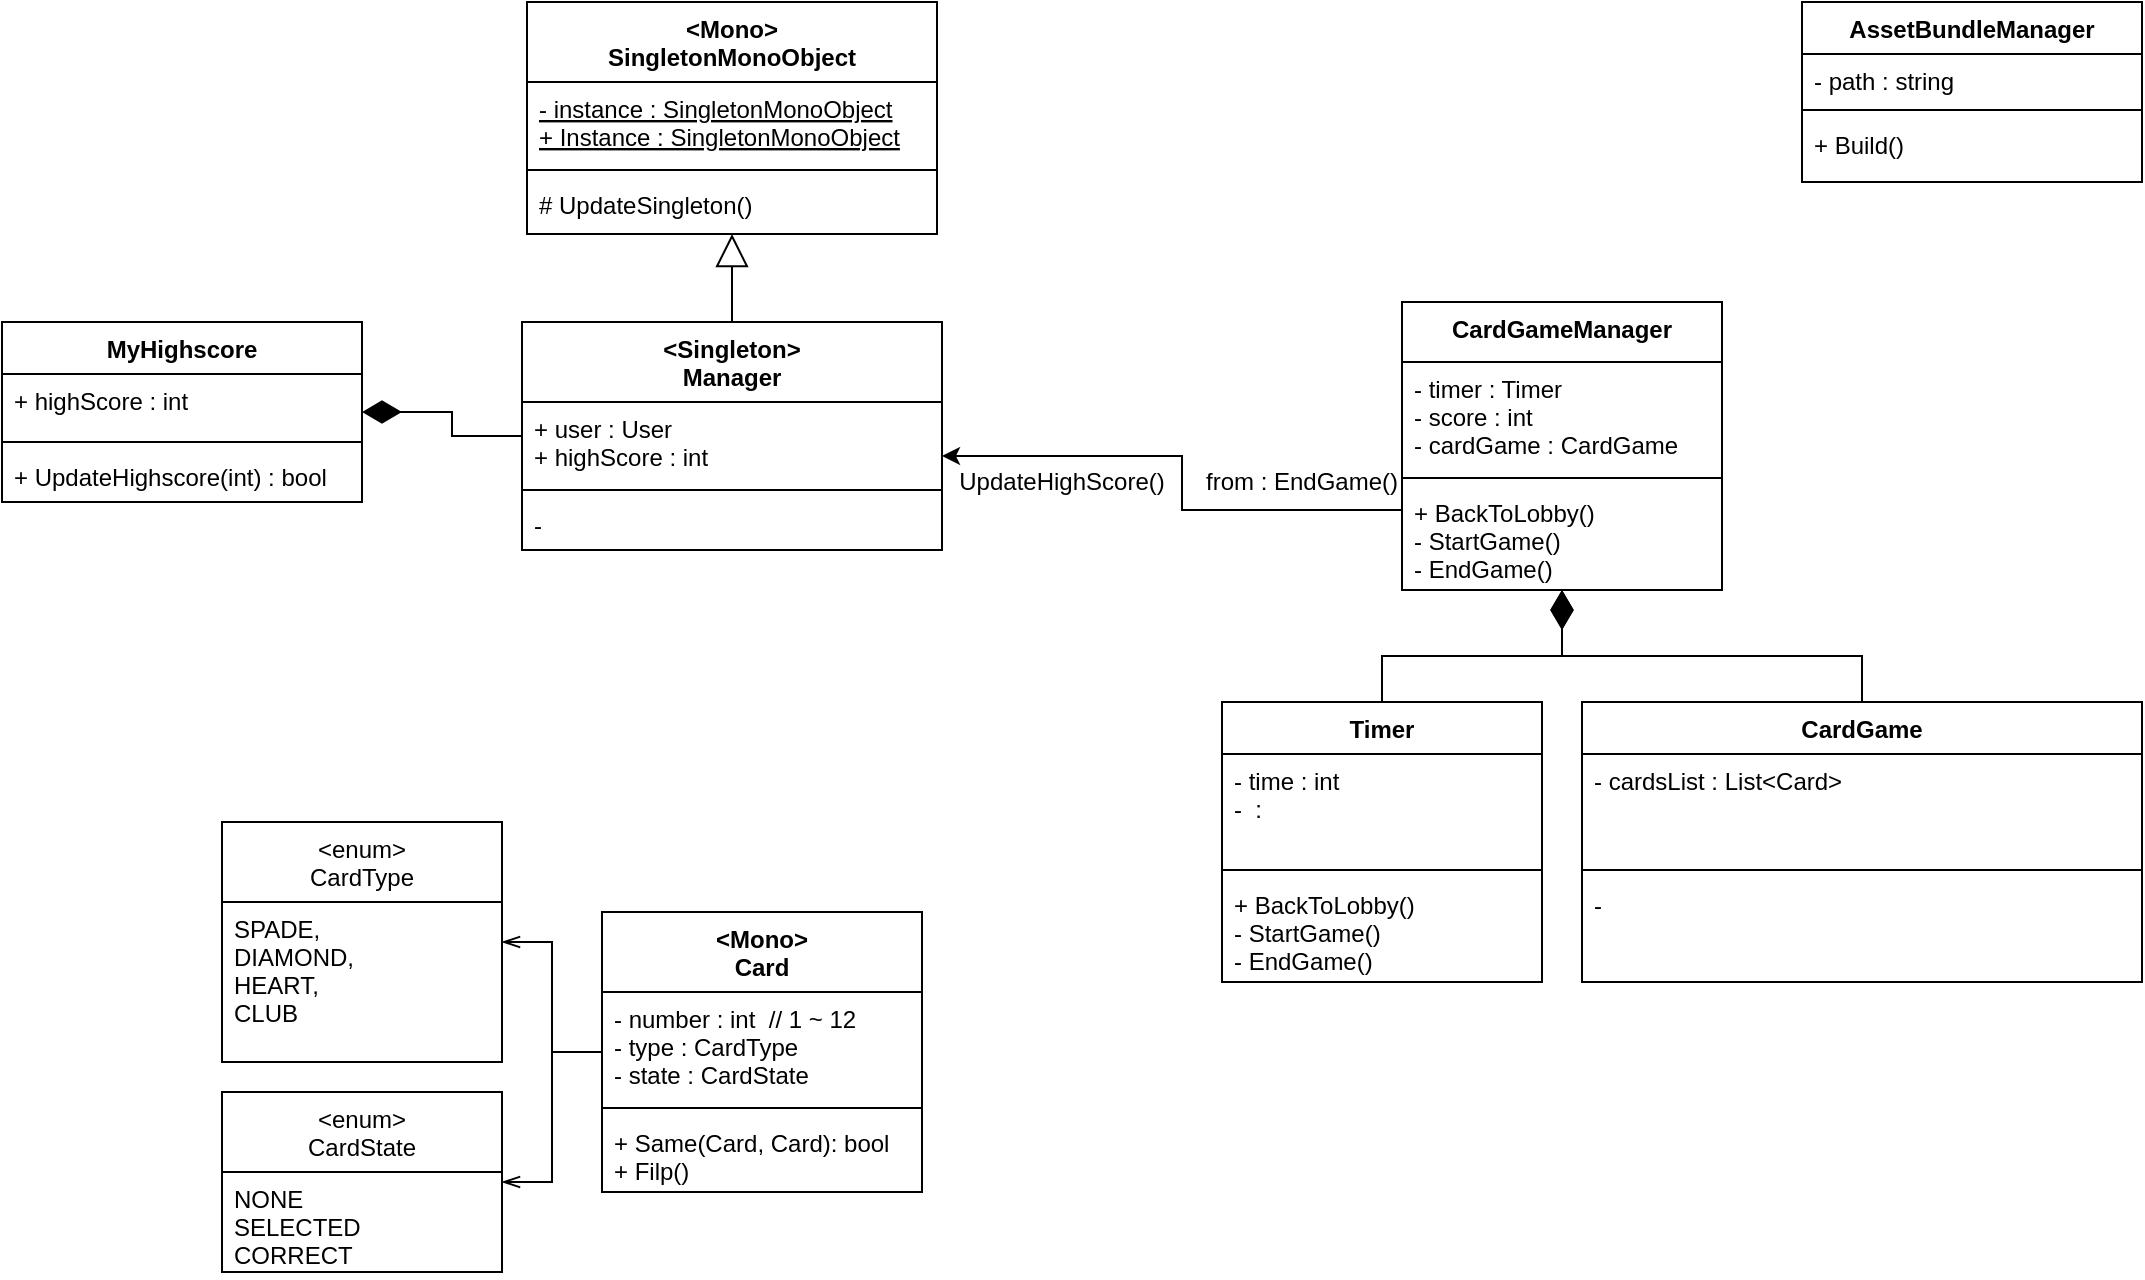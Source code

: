 <mxfile version="14.1.8" type="device"><diagram id="bG4gAQslsT_7XooCx_jA" name="페이지-1"><mxGraphModel dx="2062" dy="559" grid="1" gridSize="10" guides="1" tooltips="1" connect="1" arrows="1" fold="1" page="1" pageScale="1" pageWidth="827" pageHeight="1169" math="0" shadow="0"><root><mxCell id="0"/><mxCell id="1" parent="0"/><mxCell id="wu3zEtKz61xa99x3gUw9-1" value="&lt;Singleton&gt;&#10;Manager" style="swimlane;fontStyle=1;align=center;verticalAlign=top;childLayout=stackLayout;horizontal=1;startSize=40;horizontalStack=0;resizeParent=1;resizeParentMax=0;resizeLast=0;collapsible=1;marginBottom=0;" parent="1" vertex="1"><mxGeometry x="-190" y="180" width="210" height="114" as="geometry"/></mxCell><mxCell id="ZsnT0KATN7C7ApbCsPo7-5" value="+ user : User&#10;+ highScore : int&#10;" style="text;strokeColor=none;fillColor=none;align=left;verticalAlign=top;spacingLeft=4;spacingRight=4;overflow=hidden;rotatable=0;points=[[0,0.5],[1,0.5]];portConstraint=eastwest;fontStyle=0" parent="wu3zEtKz61xa99x3gUw9-1" vertex="1"><mxGeometry y="40" width="210" height="40" as="geometry"/></mxCell><mxCell id="wu3zEtKz61xa99x3gUw9-3" value="" style="line;strokeWidth=1;fillColor=none;align=left;verticalAlign=middle;spacingTop=-1;spacingLeft=3;spacingRight=3;rotatable=0;labelPosition=right;points=[];portConstraint=eastwest;" parent="wu3zEtKz61xa99x3gUw9-1" vertex="1"><mxGeometry y="80" width="210" height="8" as="geometry"/></mxCell><mxCell id="wu3zEtKz61xa99x3gUw9-4" value="-" style="text;strokeColor=none;fillColor=none;align=left;verticalAlign=top;spacingLeft=4;spacingRight=4;overflow=hidden;rotatable=0;points=[[0,0.5],[1,0.5]];portConstraint=eastwest;" parent="wu3zEtKz61xa99x3gUw9-1" vertex="1"><mxGeometry y="88" width="210" height="26" as="geometry"/></mxCell><mxCell id="wu3zEtKz61xa99x3gUw9-47" style="edgeStyle=orthogonalEdgeStyle;rounded=0;orthogonalLoop=1;jettySize=auto;html=1;endArrow=diamondThin;endFill=1;strokeWidth=1;endSize=17;" parent="1" source="wu3zEtKz61xa99x3gUw9-42" target="wu3zEtKz61xa99x3gUw9-5" edge="1"><mxGeometry relative="1" as="geometry"><mxPoint x="470" y="130" as="targetPoint"/></mxGeometry></mxCell><mxCell id="wu3zEtKz61xa99x3gUw9-5" value="CardGameManager" style="swimlane;fontStyle=1;align=center;verticalAlign=top;childLayout=stackLayout;horizontal=1;startSize=30;horizontalStack=0;resizeParent=1;resizeParentMax=0;resizeLast=0;collapsible=1;marginBottom=0;" parent="1" vertex="1"><mxGeometry x="250" y="170" width="160" height="144" as="geometry"/></mxCell><mxCell id="wu3zEtKz61xa99x3gUw9-6" value="- timer : Timer&#10;- score : int&#10;- cardGame : CardGame" style="text;strokeColor=none;fillColor=none;align=left;verticalAlign=top;spacingLeft=4;spacingRight=4;overflow=hidden;rotatable=0;points=[[0,0.5],[1,0.5]];portConstraint=eastwest;" parent="wu3zEtKz61xa99x3gUw9-5" vertex="1"><mxGeometry y="30" width="160" height="54" as="geometry"/></mxCell><mxCell id="wu3zEtKz61xa99x3gUw9-7" value="" style="line;strokeWidth=1;fillColor=none;align=left;verticalAlign=middle;spacingTop=-1;spacingLeft=3;spacingRight=3;rotatable=0;labelPosition=right;points=[];portConstraint=eastwest;" parent="wu3zEtKz61xa99x3gUw9-5" vertex="1"><mxGeometry y="84" width="160" height="8" as="geometry"/></mxCell><mxCell id="wu3zEtKz61xa99x3gUw9-8" value="+ BackToLobby()&#10;- StartGame()&#10;- EndGame()" style="text;strokeColor=none;fillColor=none;align=left;verticalAlign=top;spacingLeft=4;spacingRight=4;overflow=hidden;rotatable=0;points=[[0,0.5],[1,0.5]];portConstraint=eastwest;" parent="wu3zEtKz61xa99x3gUw9-5" vertex="1"><mxGeometry y="92" width="160" height="52" as="geometry"/></mxCell><mxCell id="wu3zEtKz61xa99x3gUw9-55" style="edgeStyle=orthogonalEdgeStyle;rounded=0;orthogonalLoop=1;jettySize=auto;html=1;endArrow=openThin;endFill=0;endSize=7;strokeWidth=1;" parent="1" source="wu3zEtKz61xa99x3gUw9-14" target="wu3zEtKz61xa99x3gUw9-38" edge="1"><mxGeometry relative="1" as="geometry"/></mxCell><mxCell id="wu3zEtKz61xa99x3gUw9-56" style="edgeStyle=orthogonalEdgeStyle;rounded=0;orthogonalLoop=1;jettySize=auto;html=1;endArrow=openThin;endFill=0;endSize=7;strokeWidth=1;" parent="1" source="wu3zEtKz61xa99x3gUw9-14" target="wu3zEtKz61xa99x3gUw9-53" edge="1"><mxGeometry relative="1" as="geometry"/></mxCell><mxCell id="wu3zEtKz61xa99x3gUw9-14" value="&lt;Mono&gt;&#10;Card" style="swimlane;fontStyle=1;align=center;verticalAlign=top;childLayout=stackLayout;horizontal=1;startSize=40;horizontalStack=0;resizeParent=1;resizeParentMax=0;resizeLast=0;collapsible=1;marginBottom=0;" parent="1" vertex="1"><mxGeometry x="-150" y="475" width="160" height="140" as="geometry"/></mxCell><mxCell id="wu3zEtKz61xa99x3gUw9-15" value="- number : int  // 1 ~ 12&#10;- type : CardType&#10;- state : CardState" style="text;strokeColor=none;fillColor=none;align=left;verticalAlign=top;spacingLeft=4;spacingRight=4;overflow=hidden;rotatable=0;points=[[0,0.5],[1,0.5]];portConstraint=eastwest;" parent="wu3zEtKz61xa99x3gUw9-14" vertex="1"><mxGeometry y="40" width="160" height="54" as="geometry"/></mxCell><mxCell id="wu3zEtKz61xa99x3gUw9-16" value="" style="line;strokeWidth=1;fillColor=none;align=left;verticalAlign=middle;spacingTop=-1;spacingLeft=3;spacingRight=3;rotatable=0;labelPosition=right;points=[];portConstraint=eastwest;" parent="wu3zEtKz61xa99x3gUw9-14" vertex="1"><mxGeometry y="94" width="160" height="8" as="geometry"/></mxCell><mxCell id="wu3zEtKz61xa99x3gUw9-17" value="+ Same(Card, Card): bool&#10;+ Filp()" style="text;strokeColor=none;fillColor=none;align=left;verticalAlign=top;spacingLeft=4;spacingRight=4;overflow=hidden;rotatable=0;points=[[0,0.5],[1,0.5]];portConstraint=eastwest;" parent="wu3zEtKz61xa99x3gUw9-14" vertex="1"><mxGeometry y="102" width="160" height="38" as="geometry"/></mxCell><mxCell id="wu3zEtKz61xa99x3gUw9-38" value="&lt;enum&gt;&#10;CardType" style="swimlane;fontStyle=0;childLayout=stackLayout;horizontal=1;startSize=40;fillColor=none;horizontalStack=0;resizeParent=1;resizeParentMax=0;resizeLast=0;collapsible=1;marginBottom=0;" parent="1" vertex="1"><mxGeometry x="-340" y="430" width="140" height="120" as="geometry"/></mxCell><mxCell id="wu3zEtKz61xa99x3gUw9-39" value="SPADE,&#10;DIAMOND,&#10;HEART,&#10;CLUB" style="text;strokeColor=none;fillColor=none;align=left;verticalAlign=top;spacingLeft=4;spacingRight=4;overflow=hidden;rotatable=0;points=[[0,0.5],[1,0.5]];portConstraint=eastwest;" parent="wu3zEtKz61xa99x3gUw9-38" vertex="1"><mxGeometry y="40" width="140" height="80" as="geometry"/></mxCell><mxCell id="wu3zEtKz61xa99x3gUw9-42" value="Timer" style="swimlane;fontStyle=1;align=center;verticalAlign=top;childLayout=stackLayout;horizontal=1;startSize=26;horizontalStack=0;resizeParent=1;resizeParentMax=0;resizeLast=0;collapsible=1;marginBottom=0;" parent="1" vertex="1"><mxGeometry x="160" y="370" width="160" height="140" as="geometry"/></mxCell><mxCell id="wu3zEtKz61xa99x3gUw9-43" value="- time : int&#10;-  : " style="text;strokeColor=none;fillColor=none;align=left;verticalAlign=top;spacingLeft=4;spacingRight=4;overflow=hidden;rotatable=0;points=[[0,0.5],[1,0.5]];portConstraint=eastwest;" parent="wu3zEtKz61xa99x3gUw9-42" vertex="1"><mxGeometry y="26" width="160" height="54" as="geometry"/></mxCell><mxCell id="wu3zEtKz61xa99x3gUw9-44" value="" style="line;strokeWidth=1;fillColor=none;align=left;verticalAlign=middle;spacingTop=-1;spacingLeft=3;spacingRight=3;rotatable=0;labelPosition=right;points=[];portConstraint=eastwest;" parent="wu3zEtKz61xa99x3gUw9-42" vertex="1"><mxGeometry y="80" width="160" height="8" as="geometry"/></mxCell><mxCell id="wu3zEtKz61xa99x3gUw9-45" value="+ BackToLobby()&#10;- StartGame()&#10;- EndGame()" style="text;strokeColor=none;fillColor=none;align=left;verticalAlign=top;spacingLeft=4;spacingRight=4;overflow=hidden;rotatable=0;points=[[0,0.5],[1,0.5]];portConstraint=eastwest;" parent="wu3zEtKz61xa99x3gUw9-42" vertex="1"><mxGeometry y="88" width="160" height="52" as="geometry"/></mxCell><mxCell id="wu3zEtKz61xa99x3gUw9-48" value="CardGame" style="swimlane;fontStyle=1;align=center;verticalAlign=top;childLayout=stackLayout;horizontal=1;startSize=26;horizontalStack=0;resizeParent=1;resizeParentMax=0;resizeLast=0;collapsible=1;marginBottom=0;" parent="1" vertex="1"><mxGeometry x="340" y="370" width="280" height="140" as="geometry"/></mxCell><mxCell id="wu3zEtKz61xa99x3gUw9-49" value="- cardsList : List&lt;Card&gt;&#10;&#10;" style="text;strokeColor=none;fillColor=none;align=left;verticalAlign=top;spacingLeft=4;spacingRight=4;overflow=hidden;rotatable=0;points=[[0,0.5],[1,0.5]];portConstraint=eastwest;" parent="wu3zEtKz61xa99x3gUw9-48" vertex="1"><mxGeometry y="26" width="280" height="54" as="geometry"/></mxCell><mxCell id="wu3zEtKz61xa99x3gUw9-50" value="" style="line;strokeWidth=1;fillColor=none;align=left;verticalAlign=middle;spacingTop=-1;spacingLeft=3;spacingRight=3;rotatable=0;labelPosition=right;points=[];portConstraint=eastwest;" parent="wu3zEtKz61xa99x3gUw9-48" vertex="1"><mxGeometry y="80" width="280" height="8" as="geometry"/></mxCell><mxCell id="wu3zEtKz61xa99x3gUw9-51" value="- " style="text;strokeColor=none;fillColor=none;align=left;verticalAlign=top;spacingLeft=4;spacingRight=4;overflow=hidden;rotatable=0;points=[[0,0.5],[1,0.5]];portConstraint=eastwest;" parent="wu3zEtKz61xa99x3gUw9-48" vertex="1"><mxGeometry y="88" width="280" height="52" as="geometry"/></mxCell><mxCell id="wu3zEtKz61xa99x3gUw9-52" style="edgeStyle=orthogonalEdgeStyle;rounded=0;orthogonalLoop=1;jettySize=auto;html=1;endArrow=diamondThin;endFill=1;strokeWidth=1;endSize=17;" parent="1" source="wu3zEtKz61xa99x3gUw9-48" target="wu3zEtKz61xa99x3gUw9-5" edge="1"><mxGeometry relative="1" as="geometry"><mxPoint x="420" y="230" as="sourcePoint"/><mxPoint x="470" y="330" as="targetPoint"/><Array as="points"/></mxGeometry></mxCell><mxCell id="wu3zEtKz61xa99x3gUw9-53" value="&lt;enum&gt;&#10;CardState" style="swimlane;fontStyle=0;childLayout=stackLayout;horizontal=1;startSize=40;fillColor=none;horizontalStack=0;resizeParent=1;resizeParentMax=0;resizeLast=0;collapsible=1;marginBottom=0;" parent="1" vertex="1"><mxGeometry x="-340" y="565" width="140" height="90" as="geometry"/></mxCell><mxCell id="wu3zEtKz61xa99x3gUw9-54" value="NONE&#10;SELECTED&#10;CORRECT&#10;" style="text;strokeColor=none;fillColor=none;align=left;verticalAlign=top;spacingLeft=4;spacingRight=4;overflow=hidden;rotatable=0;points=[[0,0.5],[1,0.5]];portConstraint=eastwest;" parent="wu3zEtKz61xa99x3gUw9-53" vertex="1"><mxGeometry y="40" width="140" height="50" as="geometry"/></mxCell><mxCell id="wu3zEtKz61xa99x3gUw9-58" value="MyHighscore" style="swimlane;fontStyle=1;align=center;verticalAlign=top;childLayout=stackLayout;horizontal=1;startSize=26;horizontalStack=0;resizeParent=1;resizeParentMax=0;resizeLast=0;collapsible=1;marginBottom=0;" parent="1" vertex="1"><mxGeometry x="-450" y="180" width="180" height="90" as="geometry"/></mxCell><mxCell id="wu3zEtKz61xa99x3gUw9-59" value="+ highScore : int&#10;" style="text;strokeColor=none;fillColor=none;align=left;verticalAlign=top;spacingLeft=4;spacingRight=4;overflow=hidden;rotatable=0;points=[[0,0.5],[1,0.5]];portConstraint=eastwest;" parent="wu3zEtKz61xa99x3gUw9-58" vertex="1"><mxGeometry y="26" width="180" height="30" as="geometry"/></mxCell><mxCell id="wu3zEtKz61xa99x3gUw9-60" value="" style="line;strokeWidth=1;fillColor=none;align=left;verticalAlign=middle;spacingTop=-1;spacingLeft=3;spacingRight=3;rotatable=0;labelPosition=right;points=[];portConstraint=eastwest;" parent="wu3zEtKz61xa99x3gUw9-58" vertex="1"><mxGeometry y="56" width="180" height="8" as="geometry"/></mxCell><mxCell id="wu3zEtKz61xa99x3gUw9-61" value="+ UpdateHighscore(int) : bool" style="text;strokeColor=none;fillColor=none;align=left;verticalAlign=top;spacingLeft=4;spacingRight=4;overflow=hidden;rotatable=0;points=[[0,0.5],[1,0.5]];portConstraint=eastwest;" parent="wu3zEtKz61xa99x3gUw9-58" vertex="1"><mxGeometry y="64" width="180" height="26" as="geometry"/></mxCell><mxCell id="wu3zEtKz61xa99x3gUw9-62" style="edgeStyle=orthogonalEdgeStyle;rounded=0;orthogonalLoop=1;jettySize=auto;html=1;endArrow=diamondThin;endFill=1;strokeWidth=1;endSize=17;" parent="1" source="wu3zEtKz61xa99x3gUw9-1" target="wu3zEtKz61xa99x3gUw9-58" edge="1"><mxGeometry relative="1" as="geometry"><mxPoint x="230" y="420" as="sourcePoint"/><mxPoint x="80" y="320" as="targetPoint"/><Array as="points"/></mxGeometry></mxCell><mxCell id="ZsnT0KATN7C7ApbCsPo7-1" value="AssetBundleManager" style="swimlane;fontStyle=1;align=center;verticalAlign=top;childLayout=stackLayout;horizontal=1;startSize=26;horizontalStack=0;resizeParent=1;resizeParentMax=0;resizeLast=0;collapsible=1;marginBottom=0;" parent="1" vertex="1"><mxGeometry x="450" y="20" width="170" height="90" as="geometry"/></mxCell><mxCell id="ZsnT0KATN7C7ApbCsPo7-2" value="- path : string&#10;&#10;" style="text;strokeColor=none;fillColor=none;align=left;verticalAlign=top;spacingLeft=4;spacingRight=4;overflow=hidden;rotatable=0;points=[[0,0.5],[1,0.5]];portConstraint=eastwest;" parent="ZsnT0KATN7C7ApbCsPo7-1" vertex="1"><mxGeometry y="26" width="170" height="24" as="geometry"/></mxCell><mxCell id="ZsnT0KATN7C7ApbCsPo7-3" value="" style="line;strokeWidth=1;fillColor=none;align=left;verticalAlign=middle;spacingTop=-1;spacingLeft=3;spacingRight=3;rotatable=0;labelPosition=right;points=[];portConstraint=eastwest;" parent="ZsnT0KATN7C7ApbCsPo7-1" vertex="1"><mxGeometry y="50" width="170" height="8" as="geometry"/></mxCell><mxCell id="ZsnT0KATN7C7ApbCsPo7-4" value="+ Build()" style="text;strokeColor=none;fillColor=none;align=left;verticalAlign=top;spacingLeft=4;spacingRight=4;overflow=hidden;rotatable=0;points=[[0,0.5],[1,0.5]];portConstraint=eastwest;" parent="ZsnT0KATN7C7ApbCsPo7-1" vertex="1"><mxGeometry y="58" width="170" height="32" as="geometry"/></mxCell><mxCell id="ZsnT0KATN7C7ApbCsPo7-6" style="edgeStyle=orthogonalEdgeStyle;rounded=0;orthogonalLoop=1;jettySize=auto;html=1;" parent="1" source="wu3zEtKz61xa99x3gUw9-8" target="wu3zEtKz61xa99x3gUw9-1" edge="1"><mxGeometry relative="1" as="geometry"><mxPoint x="100" y="230" as="targetPoint"/><Array as="points"><mxPoint x="140" y="274"/><mxPoint x="140" y="247"/></Array></mxGeometry></mxCell><mxCell id="ZsnT0KATN7C7ApbCsPo7-7" value="from : EndGame()" style="text;html=1;strokeColor=none;fillColor=none;align=center;verticalAlign=middle;whiteSpace=wrap;rounded=0;" parent="1" vertex="1"><mxGeometry x="150" y="250" width="100" height="20" as="geometry"/></mxCell><mxCell id="ZsnT0KATN7C7ApbCsPo7-8" value="UpdateHighScore()" style="text;html=1;strokeColor=none;fillColor=none;align=center;verticalAlign=middle;whiteSpace=wrap;rounded=0;" parent="1" vertex="1"><mxGeometry x="30" y="250" width="100" height="20" as="geometry"/></mxCell><mxCell id="H4jMns48JQdntkyhi5ka-1" value="&lt;Mono&gt;&#10;SingletonMonoObject" style="swimlane;fontStyle=1;align=center;verticalAlign=top;childLayout=stackLayout;horizontal=1;startSize=40;horizontalStack=0;resizeParent=1;resizeParentMax=0;resizeLast=0;collapsible=1;marginBottom=0;" vertex="1" parent="1"><mxGeometry x="-187.5" y="20" width="205" height="116" as="geometry"/></mxCell><mxCell id="H4jMns48JQdntkyhi5ka-2" value="- instance : SingletonMonoObject&#10;+ Instance : SingletonMonoObject" style="text;strokeColor=none;fillColor=none;align=left;verticalAlign=top;spacingLeft=4;spacingRight=4;overflow=hidden;rotatable=0;points=[[0,0.5],[1,0.5]];portConstraint=eastwest;fontStyle=4" vertex="1" parent="H4jMns48JQdntkyhi5ka-1"><mxGeometry y="40" width="205" height="40" as="geometry"/></mxCell><mxCell id="H4jMns48JQdntkyhi5ka-3" value="" style="line;strokeWidth=1;fillColor=none;align=left;verticalAlign=middle;spacingTop=-1;spacingLeft=3;spacingRight=3;rotatable=0;labelPosition=right;points=[];portConstraint=eastwest;" vertex="1" parent="H4jMns48JQdntkyhi5ka-1"><mxGeometry y="80" width="205" height="8" as="geometry"/></mxCell><mxCell id="H4jMns48JQdntkyhi5ka-4" value="# UpdateSingleton()" style="text;strokeColor=none;fillColor=none;align=left;verticalAlign=top;spacingLeft=4;spacingRight=4;overflow=hidden;rotatable=0;points=[[0,0.5],[1,0.5]];portConstraint=eastwest;" vertex="1" parent="H4jMns48JQdntkyhi5ka-1"><mxGeometry y="88" width="205" height="28" as="geometry"/></mxCell><mxCell id="H4jMns48JQdntkyhi5ka-5" style="edgeStyle=orthogonalEdgeStyle;rounded=0;orthogonalLoop=1;jettySize=auto;html=1;endArrow=block;endFill=0;strokeWidth=1;endSize=14;" edge="1" parent="1" source="wu3zEtKz61xa99x3gUw9-1" target="H4jMns48JQdntkyhi5ka-1"><mxGeometry relative="1" as="geometry"><mxPoint x="490" y="380" as="sourcePoint"/><mxPoint x="340" y="314" as="targetPoint"/><Array as="points"/></mxGeometry></mxCell></root></mxGraphModel></diagram></mxfile>